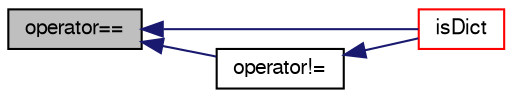 digraph "operator=="
{
  bgcolor="transparent";
  edge [fontname="FreeSans",fontsize="10",labelfontname="FreeSans",labelfontsize="10"];
  node [fontname="FreeSans",fontsize="10",shape=record];
  rankdir="LR";
  Node32090 [label="operator==",height=0.2,width=0.4,color="black", fillcolor="grey75", style="filled", fontcolor="black"];
  Node32090 -> Node32091 [dir="back",color="midnightblue",fontsize="10",style="solid",fontname="FreeSans"];
  Node32091 [label="isDict",height=0.2,width=0.4,color="red",URL="$a26022.html#a33b200039e283c4ad4ad9a4756ffafd1",tooltip="Return true if this entry is a dictionary. "];
  Node32090 -> Node36999 [dir="back",color="midnightblue",fontsize="10",style="solid",fontname="FreeSans"];
  Node36999 [label="operator!=",height=0.2,width=0.4,color="black",URL="$a26022.html#afda82f0efed7414aac1dc59ce40fa33b"];
  Node36999 -> Node32091 [dir="back",color="midnightblue",fontsize="10",style="solid",fontname="FreeSans"];
}
